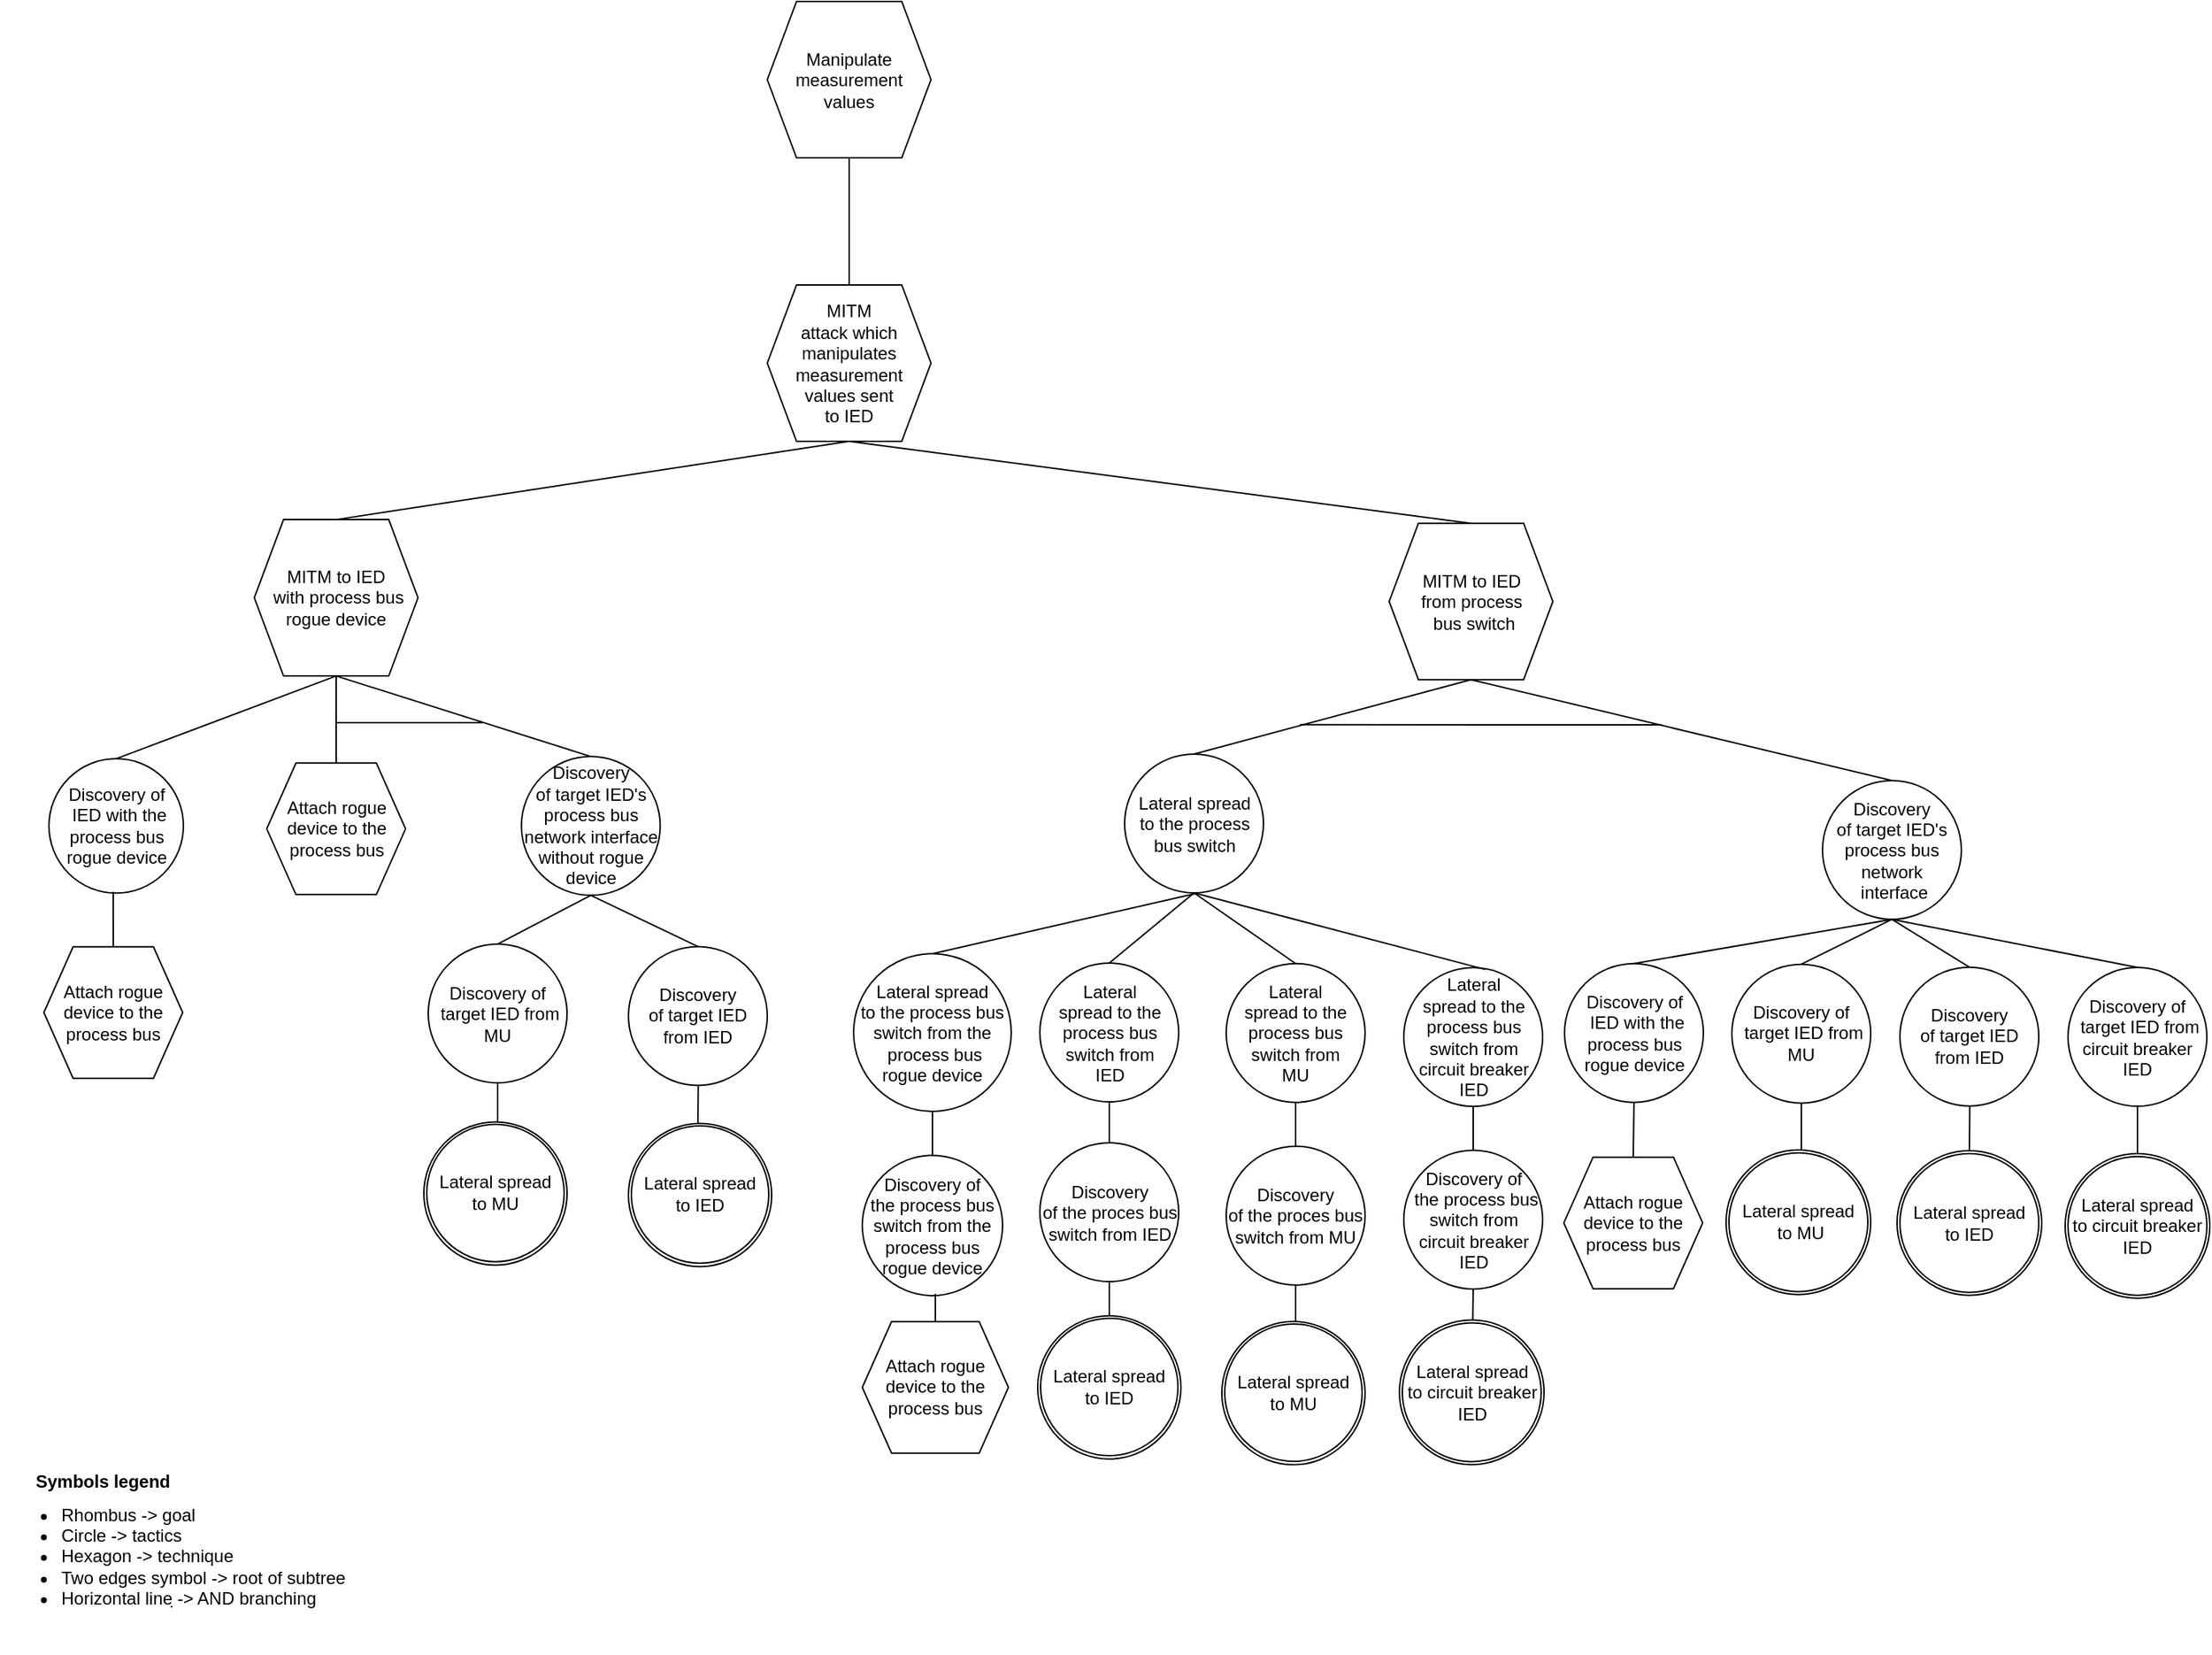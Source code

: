 <mxfile version="16.1.2" type="device"><diagram id="xbHYeiGO_CIbIeRIyyaW" name="Page-1"><mxGraphModel dx="1422" dy="905" grid="1" gridSize="10" guides="1" tooltips="1" connect="1" arrows="1" fold="1" page="1" pageScale="1" pageWidth="850" pageHeight="1100" math="0" shadow="0"><root><mxCell id="0"/><mxCell id="1" parent="0"/><mxCell id="wtVYRI3SUd-ezpo1nf6T-11" value="" style="endArrow=none;html=1;rounded=0;exitX=0.5;exitY=0;exitDx=0;exitDy=0;entryX=0.5;entryY=1;entryDx=0;entryDy=0;" parent="1" source="nbdmeN9ukbkjmMOt9uIb-2" target="nbdmeN9ukbkjmMOt9uIb-6" edge="1"><mxGeometry width="50" height="50" relative="1" as="geometry"><mxPoint x="380.21" y="93" as="sourcePoint"/><mxPoint x="680" y="120" as="targetPoint"/><Array as="points"/></mxGeometry></mxCell><mxCell id="wtVYRI3SUd-ezpo1nf6T-13" value="" style="endArrow=none;html=1;rounded=0;entryX=0.5;entryY=0;entryDx=0;entryDy=0;exitX=0.5;exitY=1;exitDx=0;exitDy=0;" parent="1" source="nbdmeN9ukbkjmMOt9uIb-2" target="2dhj_4RlpSU6l_lUr5A2-22" edge="1"><mxGeometry width="50" height="50" relative="1" as="geometry"><mxPoint x="914" y="326.78" as="sourcePoint"/><mxPoint x="124.5" y="407.24" as="targetPoint"/></mxGeometry></mxCell><mxCell id="nbdmeN9ukbkjmMOt9uIb-2" value="MITM &lt;br&gt;attack which manipulates measurement values sent&lt;br&gt;to IED" style="shape=hexagon;perimeter=hexagonPerimeter2;whiteSpace=wrap;html=1;fixedSize=1;" parent="1" vertex="1"><mxGeometry x="875" y="204" width="112" height="107" as="geometry"/></mxCell><mxCell id="nbdmeN9ukbkjmMOt9uIb-6" value="Manipulate measurement values" style="shape=hexagon;perimeter=hexagonPerimeter2;whiteSpace=wrap;html=1;fixedSize=1;" parent="1" vertex="1"><mxGeometry x="875" y="10" width="112" height="107" as="geometry"/></mxCell><mxCell id="XJ2tN9Py6yjStrmt5Zez-8" value="Attach rogue device to the process bus" style="shape=hexagon;perimeter=hexagonPerimeter2;whiteSpace=wrap;html=1;fixedSize=1;" parent="1" vertex="1"><mxGeometry x="380" y="656.86" width="95" height="90" as="geometry"/></mxCell><mxCell id="XJ2tN9Py6yjStrmt5Zez-12" value="Discovery of&lt;br&gt;&amp;nbsp;IED with the process bus rogue device" style="ellipse;whiteSpace=wrap;html=1;aspect=fixed;" parent="1" vertex="1"><mxGeometry x="383.5" y="528.17" width="92" height="92" as="geometry"/></mxCell><mxCell id="XJ2tN9Py6yjStrmt5Zez-13" value="" style="endArrow=none;html=1;rounded=0;entryX=0.5;entryY=0;entryDx=0;entryDy=0;exitX=0.44;exitY=0.99;exitDx=0;exitDy=0;exitPerimeter=0;" parent="1" target="XJ2tN9Py6yjStrmt5Zez-8" edge="1"><mxGeometry width="50" height="50" relative="1" as="geometry"><mxPoint x="427.48" y="619.25" as="sourcePoint"/><mxPoint x="51.5" y="821.37" as="targetPoint"/><Array as="points"/></mxGeometry></mxCell><mxCell id="4epFLDLlx2omxAIllbZk-19" value="" style="endArrow=none;html=1;rounded=0;exitX=0.5;exitY=1;exitDx=0;exitDy=0;" parent="1" source="4epFLDLlx2omxAIllbZk-30" edge="1"><mxGeometry width="50" height="50" relative="1" as="geometry"><mxPoint x="1076.25" y="897.52" as="sourcePoint"/><mxPoint x="1109" y="914.27" as="targetPoint"/><Array as="points"/></mxGeometry></mxCell><mxCell id="4epFLDLlx2omxAIllbZk-30" value="Discovery&lt;br&gt;of the proces bus switch from IED" style="ellipse;whiteSpace=wrap;html=1;aspect=fixed;" parent="1" vertex="1"><mxGeometry x="1061.5" y="791.02" width="95" height="95" as="geometry"/></mxCell><mxCell id="4epFLDLlx2omxAIllbZk-31" value="Lateral&lt;br&gt;&amp;nbsp;spread to the&amp;nbsp;&lt;br&gt;process bus switch from &lt;br&gt;IED" style="ellipse;whiteSpace=wrap;html=1;aspect=fixed;" parent="1" vertex="1"><mxGeometry x="1061.5" y="668.02" width="95" height="95" as="geometry"/></mxCell><mxCell id="4epFLDLlx2omxAIllbZk-32" value="" style="endArrow=none;html=1;rounded=0;entryX=0.5;entryY=1;entryDx=0;entryDy=0;" parent="1" source="4epFLDLlx2omxAIllbZk-30" target="4epFLDLlx2omxAIllbZk-31" edge="1"><mxGeometry width="50" height="50" relative="1" as="geometry"><mxPoint x="1109.5" y="788.52" as="sourcePoint"/><mxPoint x="850.88" y="800.02" as="targetPoint"/><Array as="points"/></mxGeometry></mxCell><mxCell id="4epFLDLlx2omxAIllbZk-35" value="" style="endArrow=none;html=1;rounded=0;exitX=0.5;exitY=1;exitDx=0;exitDy=0;entryX=0.5;entryY=0;entryDx=0;entryDy=0;" parent="1" source="nbdmeN9ukbkjmMOt9uIb-2" target="2dhj_4RlpSU6l_lUr5A2-23" edge="1"><mxGeometry width="50" height="50" relative="1" as="geometry"><mxPoint x="312.25" y="336.77" as="sourcePoint"/><mxPoint x="515" y="368.77" as="targetPoint"/></mxGeometry></mxCell><mxCell id="4epFLDLlx2omxAIllbZk-69" value="" style="endArrow=none;html=1;rounded=0;entryX=0.5;entryY=0;entryDx=0;entryDy=0;" parent="1" edge="1"><mxGeometry width="50" height="50" relative="1" as="geometry"><mxPoint x="1697.75" y="766.35" as="sourcePoint"/><mxPoint x="1697.5" y="795.85" as="targetPoint"/></mxGeometry></mxCell><mxCell id="4epFLDLlx2omxAIllbZk-72" value="Discovery&lt;br&gt;of target IED's process bus network&lt;br&gt;&amp;nbsp;interface" style="ellipse;whiteSpace=wrap;html=1;aspect=fixed;" parent="1" vertex="1"><mxGeometry x="1597" y="543.11" width="95" height="95" as="geometry"/></mxCell><mxCell id="puCEinSCBBNn_CZ7KbqS-37" value="" style="endArrow=none;html=1;rounded=0;exitX=0.5;exitY=0;exitDx=0;exitDy=0;entryX=0.5;entryY=1;entryDx=0;entryDy=0;" parent="1" source="4epFLDLlx2omxAIllbZk-72" target="2dhj_4RlpSU6l_lUr5A2-23" edge="1"><mxGeometry width="50" height="50" relative="1" as="geometry"><mxPoint x="1480.25" y="638.55" as="sourcePoint"/><mxPoint x="1816.5" y="496.88" as="targetPoint"/></mxGeometry></mxCell><mxCell id="puCEinSCBBNn_CZ7KbqS-38" value="" style="endArrow=none;html=1;rounded=0;entryX=0.5;entryY=1;entryDx=0;entryDy=0;exitX=0.5;exitY=0;exitDx=0;exitDy=0;" parent="1" source="4epFLDLlx2omxAIllbZk-31" target="2dhj_4RlpSU6l_lUr5A2-18" edge="1"><mxGeometry width="50" height="50" relative="1" as="geometry"><mxPoint x="1090" y="775.6" as="sourcePoint"/><mxPoint x="1080" y="611.1" as="targetPoint"/><Array as="points"/></mxGeometry></mxCell><mxCell id="puCEinSCBBNn_CZ7KbqS-49" value="" style="endArrow=none;html=1;rounded=0;exitX=0.5;exitY=1;exitDx=0;exitDy=0;entryX=0.5;entryY=0;entryDx=0;entryDy=0;" parent="1" source="2dhj_4RlpSU6l_lUr5A2-23" target="2dhj_4RlpSU6l_lUr5A2-18" edge="1"><mxGeometry width="50" height="50" relative="1" as="geometry"><mxPoint x="1274.5" y="470.02" as="sourcePoint"/><mxPoint x="1328" y="515.15" as="targetPoint"/><Array as="points"/></mxGeometry></mxCell><mxCell id="hAzzsJFHmQovH9H9Egom-1" value="Discovery&lt;br&gt;of target IED from IED" style="ellipse;whiteSpace=wrap;html=1;aspect=fixed;" parent="1" vertex="1"><mxGeometry x="1650" y="670.85" width="95" height="95" as="geometry"/></mxCell><mxCell id="hAzzsJFHmQovH9H9Egom-2" value="" style="endArrow=none;html=1;rounded=0;entryX=0.5;entryY=0;entryDx=0;entryDy=0;exitX=0.5;exitY=1;exitDx=0;exitDy=0;" parent="1" source="4epFLDLlx2omxAIllbZk-72" target="hAzzsJFHmQovH9H9Egom-1" edge="1"><mxGeometry width="50" height="50" relative="1" as="geometry"><mxPoint x="1580" y="650.66" as="sourcePoint"/><mxPoint x="1576.5" y="625.04" as="targetPoint"/></mxGeometry></mxCell><mxCell id="hAzzsJFHmQovH9H9Egom-12" value="Discovery of&lt;br&gt;&amp;nbsp;target IED from MU" style="ellipse;whiteSpace=wrap;html=1;aspect=fixed;" parent="1" vertex="1"><mxGeometry x="1535" y="668.85" width="95" height="95" as="geometry"/></mxCell><mxCell id="hAzzsJFHmQovH9H9Egom-13" value="" style="endArrow=none;html=1;rounded=0;entryX=0.5;entryY=1;entryDx=0;entryDy=0;" parent="1" target="hAzzsJFHmQovH9H9Egom-12" edge="1"><mxGeometry width="50" height="50" relative="1" as="geometry"><mxPoint x="1582.5" y="795.85" as="sourcePoint"/><mxPoint x="1595" y="759.35" as="targetPoint"/><Array as="points"/></mxGeometry></mxCell><mxCell id="hAzzsJFHmQovH9H9Egom-14" value="" style="endArrow=none;html=1;rounded=0;entryX=0.5;entryY=0;entryDx=0;entryDy=0;exitX=0.5;exitY=1;exitDx=0;exitDy=0;" parent="1" source="4epFLDLlx2omxAIllbZk-72" target="hAzzsJFHmQovH9H9Egom-12" edge="1"><mxGeometry width="50" height="50" relative="1" as="geometry"><mxPoint x="1520.5" y="640.66" as="sourcePoint"/><mxPoint x="1606" y="630.54" as="targetPoint"/></mxGeometry></mxCell><mxCell id="hAzzsJFHmQovH9H9Egom-15" value="" style="endArrow=none;html=1;rounded=0;" parent="1" edge="1"><mxGeometry width="50" height="50" relative="1" as="geometry"><mxPoint x="1239.5" y="504.88" as="sourcePoint"/><mxPoint x="1487" y="505" as="targetPoint"/></mxGeometry></mxCell><mxCell id="-p3bPlseEiRCEJ5lkALB-13" value="" style="endArrow=none;html=1;rounded=0;entryX=0.5;entryY=0;entryDx=0;entryDy=0;exitX=0.5;exitY=1;exitDx=0;exitDy=0;" parent="1" source="4epFLDLlx2omxAIllbZk-72" target="-p3bPlseEiRCEJ5lkALB-16" edge="1"><mxGeometry width="50" height="50" relative="1" as="geometry"><mxPoint x="1582" y="650.66" as="sourcePoint"/><mxPoint x="1467.25" y="676.85" as="targetPoint"/></mxGeometry></mxCell><mxCell id="-p3bPlseEiRCEJ5lkALB-14" value="Attach rogue device to the process bus" style="shape=hexagon;perimeter=hexagonPerimeter2;whiteSpace=wrap;html=1;fixedSize=1;" parent="1" vertex="1"><mxGeometry x="1420" y="800.85" width="95" height="90" as="geometry"/></mxCell><mxCell id="-p3bPlseEiRCEJ5lkALB-15" value="" style="endArrow=none;html=1;rounded=0;entryX=0.5;entryY=0;entryDx=0;entryDy=0;exitX=0.5;exitY=1;exitDx=0;exitDy=0;" parent="1" source="-p3bPlseEiRCEJ5lkALB-16" target="-p3bPlseEiRCEJ5lkALB-14" edge="1"><mxGeometry width="50" height="50" relative="1" as="geometry"><mxPoint x="1467.25" y="972.85" as="sourcePoint"/><mxPoint x="1447.25" y="1012.85" as="targetPoint"/></mxGeometry></mxCell><mxCell id="-p3bPlseEiRCEJ5lkALB-16" value="Discovery of&lt;br&gt;&amp;nbsp;IED with the process bus rogue device" style="ellipse;whiteSpace=wrap;html=1;aspect=fixed;" parent="1" vertex="1"><mxGeometry x="1420.5" y="668.35" width="95" height="95" as="geometry"/></mxCell><mxCell id="2dhj_4RlpSU6l_lUr5A2-2" value="" style="endArrow=none;html=1;rounded=0;exitX=0.5;exitY=1;exitDx=0;exitDy=0;" parent="1" source="2dhj_4RlpSU6l_lUr5A2-6" edge="1"><mxGeometry width="50" height="50" relative="1" as="geometry"><mxPoint x="1203.75" y="897.85" as="sourcePoint"/><mxPoint x="1236.5" y="914.6" as="targetPoint"/><Array as="points"/></mxGeometry></mxCell><mxCell id="2dhj_4RlpSU6l_lUr5A2-6" value="Discovery&lt;br&gt;of the proces bus switch from MU" style="ellipse;whiteSpace=wrap;html=1;aspect=fixed;" parent="1" vertex="1"><mxGeometry x="1189" y="793.35" width="95" height="95" as="geometry"/></mxCell><mxCell id="2dhj_4RlpSU6l_lUr5A2-7" value="Lateral&lt;br&gt;&amp;nbsp;spread to the&amp;nbsp;&lt;br&gt;process bus switch from &lt;br&gt;MU" style="ellipse;whiteSpace=wrap;html=1;aspect=fixed;" parent="1" vertex="1"><mxGeometry x="1189" y="668.35" width="95" height="95" as="geometry"/></mxCell><mxCell id="2dhj_4RlpSU6l_lUr5A2-8" value="" style="endArrow=none;html=1;rounded=0;entryX=0.5;entryY=1;entryDx=0;entryDy=0;" parent="1" source="2dhj_4RlpSU6l_lUr5A2-6" target="2dhj_4RlpSU6l_lUr5A2-7" edge="1"><mxGeometry width="50" height="50" relative="1" as="geometry"><mxPoint x="1237" y="788.85" as="sourcePoint"/><mxPoint x="978.38" y="800.35" as="targetPoint"/><Array as="points"/></mxGeometry></mxCell><mxCell id="2dhj_4RlpSU6l_lUr5A2-10" value="" style="endArrow=none;html=1;rounded=0;entryX=0.5;entryY=1;entryDx=0;entryDy=0;exitX=0.5;exitY=0;exitDx=0;exitDy=0;" parent="1" source="2dhj_4RlpSU6l_lUr5A2-7" target="2dhj_4RlpSU6l_lUr5A2-18" edge="1"><mxGeometry width="50" height="50" relative="1" as="geometry"><mxPoint x="1168.5" y="721.08" as="sourcePoint"/><mxPoint x="1167.5" y="680.76" as="targetPoint"/><Array as="points"/></mxGeometry></mxCell><mxCell id="2dhj_4RlpSU6l_lUr5A2-18" value="Lateral spread &lt;br&gt;to the process bus switch" style="ellipse;whiteSpace=wrap;html=1;aspect=fixed;" parent="1" vertex="1"><mxGeometry x="1119.5" y="525.0" width="95" height="95" as="geometry"/></mxCell><mxCell id="2dhj_4RlpSU6l_lUr5A2-21" value="" style="endArrow=none;html=1;rounded=0;entryX=0.5;entryY=0;entryDx=0;entryDy=0;exitX=0.5;exitY=1;exitDx=0;exitDy=0;" parent="1" source="2dhj_4RlpSU6l_lUr5A2-22" target="XJ2tN9Py6yjStrmt5Zez-12" edge="1"><mxGeometry width="50" height="50" relative="1" as="geometry"><mxPoint x="575.5" y="595.97" as="sourcePoint"/><mxPoint x="661.25" y="738.0" as="targetPoint"/></mxGeometry></mxCell><mxCell id="2dhj_4RlpSU6l_lUr5A2-22" value="MITM to IED&lt;br&gt;&amp;nbsp;with process bus rogue device" style="shape=hexagon;perimeter=hexagonPerimeter2;whiteSpace=wrap;html=1;fixedSize=1;" parent="1" vertex="1"><mxGeometry x="524" y="364.56" width="112" height="107" as="geometry"/></mxCell><mxCell id="2dhj_4RlpSU6l_lUr5A2-23" value="MITM to IED &lt;br&gt;from process&lt;br&gt;&amp;nbsp;bus switch" style="shape=hexagon;perimeter=hexagonPerimeter2;whiteSpace=wrap;html=1;fixedSize=1;" parent="1" vertex="1"><mxGeometry x="1300.5" y="367.1" width="112" height="107" as="geometry"/></mxCell><mxCell id="VsqYd4zWUFWY-cEYZpS1-10" value="" style="endArrow=none;html=1;rounded=0;exitX=0.5;exitY=1;exitDx=0;exitDy=0;entryX=0.5;entryY=0;entryDx=0;entryDy=0;" parent="1" source="2dhj_4RlpSU6l_lUr5A2-22" target="VsqYd4zWUFWY-cEYZpS1-13" edge="1"><mxGeometry width="50" height="50" relative="1" as="geometry"><mxPoint x="664.5" y="486.27" as="sourcePoint"/><mxPoint x="576" y="603.73" as="targetPoint"/></mxGeometry></mxCell><mxCell id="VsqYd4zWUFWY-cEYZpS1-11" value="" style="endArrow=none;html=1;rounded=0;exitX=0.5;exitY=1;exitDx=0;exitDy=0;entryX=0.5;entryY=0;entryDx=0;entryDy=0;" parent="1" source="2dhj_4RlpSU6l_lUr5A2-22" target="Wc3BPldIsUcrUfqzeBYM-59" edge="1"><mxGeometry width="50" height="50" relative="1" as="geometry"><mxPoint x="664.5" y="486.27" as="sourcePoint"/><mxPoint x="699" y="779.28" as="targetPoint"/></mxGeometry></mxCell><mxCell id="VsqYd4zWUFWY-cEYZpS1-12" value="" style="endArrow=none;html=1;rounded=0;" parent="1" edge="1"><mxGeometry width="50" height="50" relative="1" as="geometry"><mxPoint x="579.5" y="503.47" as="sourcePoint"/><mxPoint x="680" y="503.46" as="targetPoint"/><Array as="points"/></mxGeometry></mxCell><mxCell id="VsqYd4zWUFWY-cEYZpS1-13" value="Attach rogue device to the process bus" style="shape=hexagon;perimeter=hexagonPerimeter2;whiteSpace=wrap;html=1;fixedSize=1;" parent="1" vertex="1"><mxGeometry x="532.5" y="531.17" width="95" height="90" as="geometry"/></mxCell><mxCell id="Wc3BPldIsUcrUfqzeBYM-58" value="" style="endArrow=none;html=1;rounded=0;entryX=0.5;entryY=0;entryDx=0;entryDy=0;" parent="1" edge="1"><mxGeometry width="50" height="50" relative="1" as="geometry"><mxPoint x="827.75" y="752.2" as="sourcePoint"/><mxPoint x="827.5" y="782.7" as="targetPoint"/></mxGeometry></mxCell><mxCell id="Wc3BPldIsUcrUfqzeBYM-59" value="Discovery&lt;br&gt;of target IED's process bus network interface without rogue device" style="ellipse;whiteSpace=wrap;html=1;aspect=fixed;" parent="1" vertex="1"><mxGeometry x="706.75" y="526.67" width="95" height="95" as="geometry"/></mxCell><mxCell id="Wc3BPldIsUcrUfqzeBYM-60" value="Discovery&lt;br&gt;of target IED from IED" style="ellipse;whiteSpace=wrap;html=1;aspect=fixed;" parent="1" vertex="1"><mxGeometry x="780" y="656.7" width="95" height="95" as="geometry"/></mxCell><mxCell id="Wc3BPldIsUcrUfqzeBYM-61" value="" style="endArrow=none;html=1;rounded=0;entryX=0.5;entryY=0;entryDx=0;entryDy=0;exitX=0.5;exitY=1;exitDx=0;exitDy=0;" parent="1" source="Wc3BPldIsUcrUfqzeBYM-59" target="Wc3BPldIsUcrUfqzeBYM-60" edge="1"><mxGeometry width="50" height="50" relative="1" as="geometry"><mxPoint x="753.5" y="678.65" as="sourcePoint"/><mxPoint x="750" y="653.03" as="targetPoint"/></mxGeometry></mxCell><mxCell id="Wc3BPldIsUcrUfqzeBYM-71" value="Discovery of&lt;br&gt;&amp;nbsp;target IED from MU" style="ellipse;whiteSpace=wrap;html=1;aspect=fixed;" parent="1" vertex="1"><mxGeometry x="643" y="655.03" width="95" height="95" as="geometry"/></mxCell><mxCell id="Wc3BPldIsUcrUfqzeBYM-72" value="" style="endArrow=none;html=1;rounded=0;entryX=0.5;entryY=1;entryDx=0;entryDy=0;" parent="1" target="Wc3BPldIsUcrUfqzeBYM-71" edge="1"><mxGeometry width="50" height="50" relative="1" as="geometry"><mxPoint x="690.5" y="782.03" as="sourcePoint"/><mxPoint x="703" y="745.53" as="targetPoint"/><Array as="points"/></mxGeometry></mxCell><mxCell id="Wc3BPldIsUcrUfqzeBYM-73" value="" style="endArrow=none;html=1;rounded=0;entryX=0.5;entryY=0;entryDx=0;entryDy=0;exitX=0.5;exitY=1;exitDx=0;exitDy=0;" parent="1" source="Wc3BPldIsUcrUfqzeBYM-59" target="Wc3BPldIsUcrUfqzeBYM-71" edge="1"><mxGeometry width="50" height="50" relative="1" as="geometry"><mxPoint x="694" y="668.65" as="sourcePoint"/><mxPoint x="779.5" y="658.53" as="targetPoint"/></mxGeometry></mxCell><mxCell id="D7rPpnNwgxipxdSlEya6-108" value="Discovery of&lt;br&gt;&amp;nbsp;target IED from circuit breaker IED" style="ellipse;whiteSpace=wrap;html=1;aspect=fixed;" parent="1" vertex="1"><mxGeometry x="1765" y="671.02" width="95" height="95" as="geometry"/></mxCell><mxCell id="D7rPpnNwgxipxdSlEya6-110" value="" style="endArrow=none;html=1;rounded=0;entryX=0.5;entryY=0;entryDx=0;entryDy=0;exitX=0.5;exitY=1;exitDx=0;exitDy=0;" parent="1" source="4epFLDLlx2omxAIllbZk-72" target="D7rPpnNwgxipxdSlEya6-108" edge="1"><mxGeometry width="50" height="50" relative="1" as="geometry"><mxPoint x="1637" y="635.63" as="sourcePoint"/><mxPoint x="1602.5" y="682.02" as="targetPoint"/></mxGeometry></mxCell><mxCell id="D7rPpnNwgxipxdSlEya6-112" value="" style="endArrow=none;html=1;rounded=0;exitX=0.5;exitY=1;exitDx=0;exitDy=0;" parent="1" source="D7rPpnNwgxipxdSlEya6-116" target="GX_PPhYbI8J3UPjB_SaM-11" edge="1"><mxGeometry width="50" height="50" relative="1" as="geometry"><mxPoint x="1325.25" y="900.6" as="sourcePoint"/><mxPoint x="1318" y="905.92" as="targetPoint"/><Array as="points"/></mxGeometry></mxCell><mxCell id="D7rPpnNwgxipxdSlEya6-116" value="Discovery of&lt;br&gt;&amp;nbsp;the process&amp;nbsp;bus switch from circuit breaker IED" style="ellipse;whiteSpace=wrap;html=1;aspect=fixed;" parent="1" vertex="1"><mxGeometry x="1310.5" y="796.1" width="95" height="95" as="geometry"/></mxCell><mxCell id="D7rPpnNwgxipxdSlEya6-117" value="Lateral&lt;br&gt;&amp;nbsp;spread to the&amp;nbsp;&lt;br&gt;process bus switch from &lt;br&gt;circuit breaker IED" style="ellipse;whiteSpace=wrap;html=1;aspect=fixed;" parent="1" vertex="1"><mxGeometry x="1310.5" y="671.1" width="95" height="95" as="geometry"/></mxCell><mxCell id="D7rPpnNwgxipxdSlEya6-118" value="" style="endArrow=none;html=1;rounded=0;entryX=0.5;entryY=1;entryDx=0;entryDy=0;" parent="1" source="D7rPpnNwgxipxdSlEya6-116" target="D7rPpnNwgxipxdSlEya6-117" edge="1"><mxGeometry width="50" height="50" relative="1" as="geometry"><mxPoint x="1358.5" y="791.6" as="sourcePoint"/><mxPoint x="1099.88" y="803.1" as="targetPoint"/><Array as="points"/></mxGeometry></mxCell><mxCell id="D7rPpnNwgxipxdSlEya6-119" value="" style="endArrow=none;html=1;rounded=0;exitX=0.589;exitY=0.014;exitDx=0;exitDy=0;exitPerimeter=0;entryX=0.5;entryY=1;entryDx=0;entryDy=0;" parent="1" source="D7rPpnNwgxipxdSlEya6-117" target="2dhj_4RlpSU6l_lUr5A2-18" edge="1"><mxGeometry width="50" height="50" relative="1" as="geometry"><mxPoint x="1230" y="655.83" as="sourcePoint"/><mxPoint x="1166.5" y="603.23" as="targetPoint"/><Array as="points"/></mxGeometry></mxCell><mxCell id="nnAlRG95ZI68r86UXwVI-1" value="&lt;font style=&quot;font-size: 12px&quot;&gt;Symbols legend&lt;/font&gt;" style="text;strokeColor=none;fillColor=none;html=1;fontSize=24;fontStyle=1;verticalAlign=middle;align=center;" parent="1" vertex="1"><mxGeometry x="370" y="999.23" width="100" height="40" as="geometry"/></mxCell><mxCell id="nnAlRG95ZI68r86UXwVI-2" value="&lt;ul&gt;&lt;li&gt;&lt;span&gt;Rhombus -&amp;gt; goal&lt;/span&gt;&lt;/li&gt;&lt;li&gt;&lt;span&gt;Circle -&amp;gt; tactics&lt;/span&gt;&lt;br&gt;&lt;/li&gt;&lt;li&gt;Hexagon -&amp;gt; technique&lt;/li&gt;&lt;li&gt;Two edges symbol -&amp;gt; root of subtree&lt;/li&gt;&lt;li&gt;Horizontal line&amp;nbsp;̣-&amp;gt; AND branching&lt;/li&gt;&lt;/ul&gt;" style="text;strokeColor=none;fillColor=none;html=1;whiteSpace=wrap;verticalAlign=middle;overflow=hidden;fontSize=12;" parent="1" vertex="1"><mxGeometry x="350" y="1008.23" width="256" height="132" as="geometry"/></mxCell><mxCell id="GX_PPhYbI8J3UPjB_SaM-2" value="" style="ellipse;whiteSpace=wrap;html=1;aspect=fixed;" parent="1" vertex="1"><mxGeometry x="640" y="776.7" width="98" height="98" as="geometry"/></mxCell><mxCell id="GX_PPhYbI8J3UPjB_SaM-3" value="&lt;span&gt;Lateral spread&lt;/span&gt;&lt;br&gt;&lt;span&gt;to MU&lt;/span&gt;" style="ellipse;whiteSpace=wrap;html=1;aspect=fixed;" parent="1" vertex="1"><mxGeometry x="642" y="778.4" width="94" height="94" as="geometry"/></mxCell><mxCell id="GX_PPhYbI8J3UPjB_SaM-4" value="" style="ellipse;whiteSpace=wrap;html=1;aspect=fixed;" parent="1" vertex="1"><mxGeometry x="780" y="777.7" width="98" height="98" as="geometry"/></mxCell><mxCell id="GX_PPhYbI8J3UPjB_SaM-5" value="&lt;span&gt;Lateral spread&lt;/span&gt;&lt;br&gt;&lt;span&gt;to IED&lt;/span&gt;" style="ellipse;whiteSpace=wrap;html=1;aspect=fixed;" parent="1" vertex="1"><mxGeometry x="782" y="779.4" width="94" height="94" as="geometry"/></mxCell><mxCell id="GX_PPhYbI8J3UPjB_SaM-6" value="" style="ellipse;whiteSpace=wrap;html=1;aspect=fixed;" parent="1" vertex="1"><mxGeometry x="1060" y="909.39" width="98" height="98" as="geometry"/></mxCell><mxCell id="GX_PPhYbI8J3UPjB_SaM-7" value="&lt;span&gt;Lateral spread&lt;/span&gt;&lt;br&gt;&lt;span&gt;to IED&lt;/span&gt;" style="ellipse;whiteSpace=wrap;html=1;aspect=fixed;" parent="1" vertex="1"><mxGeometry x="1062" y="911.09" width="94" height="94" as="geometry"/></mxCell><mxCell id="GX_PPhYbI8J3UPjB_SaM-8" value="" style="ellipse;whiteSpace=wrap;html=1;aspect=fixed;" parent="1" vertex="1"><mxGeometry x="1186" y="913.3" width="98" height="98" as="geometry"/></mxCell><mxCell id="GX_PPhYbI8J3UPjB_SaM-9" value="&lt;span&gt;Lateral spread&lt;/span&gt;&lt;br&gt;&lt;span&gt;to MU&lt;/span&gt;" style="ellipse;whiteSpace=wrap;html=1;aspect=fixed;" parent="1" vertex="1"><mxGeometry x="1188" y="915" width="94" height="94" as="geometry"/></mxCell><mxCell id="GX_PPhYbI8J3UPjB_SaM-10" value="" style="ellipse;whiteSpace=wrap;html=1;aspect=fixed;" parent="1" vertex="1"><mxGeometry x="1307.5" y="912.23" width="99" height="99" as="geometry"/></mxCell><mxCell id="GX_PPhYbI8J3UPjB_SaM-11" value="&lt;span&gt;Lateral spread&lt;/span&gt;&lt;br&gt;&lt;span&gt;to circuit breaker IED&lt;/span&gt;" style="ellipse;whiteSpace=wrap;html=1;aspect=fixed;" parent="1" vertex="1"><mxGeometry x="1309.5" y="914.23" width="95" height="95" as="geometry"/></mxCell><mxCell id="GX_PPhYbI8J3UPjB_SaM-12" value="" style="endArrow=none;html=1;rounded=0;exitX=0.5;exitY=1;exitDx=0;exitDy=0;" parent="1" source="D7rPpnNwgxipxdSlEya6-108" target="GX_PPhYbI8J3UPjB_SaM-14" edge="1"><mxGeometry width="50" height="50" relative="1" as="geometry"><mxPoint x="1797.5" y="781.67" as="sourcePoint"/><mxPoint x="1774.5" y="785.54" as="targetPoint"/><Array as="points"/></mxGeometry></mxCell><mxCell id="GX_PPhYbI8J3UPjB_SaM-13" value="" style="ellipse;whiteSpace=wrap;html=1;aspect=fixed;" parent="1" vertex="1"><mxGeometry x="1763" y="798.35" width="99" height="99" as="geometry"/></mxCell><mxCell id="GX_PPhYbI8J3UPjB_SaM-14" value="&lt;span&gt;Lateral spread&lt;/span&gt;&lt;br&gt;&lt;span&gt;to circuit breaker IED&lt;/span&gt;" style="ellipse;whiteSpace=wrap;html=1;aspect=fixed;" parent="1" vertex="1"><mxGeometry x="1765" y="800.35" width="95" height="95" as="geometry"/></mxCell><mxCell id="GX_PPhYbI8J3UPjB_SaM-15" value="" style="ellipse;whiteSpace=wrap;html=1;aspect=fixed;" parent="1" vertex="1"><mxGeometry x="1648" y="796.35" width="99" height="99" as="geometry"/></mxCell><mxCell id="GX_PPhYbI8J3UPjB_SaM-16" value="&lt;span&gt;Lateral spread&lt;/span&gt;&lt;br&gt;&lt;span&gt;to IED&lt;/span&gt;" style="ellipse;whiteSpace=wrap;html=1;aspect=fixed;" parent="1" vertex="1"><mxGeometry x="1650" y="798.35" width="95" height="95" as="geometry"/></mxCell><mxCell id="GX_PPhYbI8J3UPjB_SaM-17" value="" style="ellipse;whiteSpace=wrap;html=1;aspect=fixed;" parent="1" vertex="1"><mxGeometry x="1531" y="795.85" width="99" height="99" as="geometry"/></mxCell><mxCell id="GX_PPhYbI8J3UPjB_SaM-18" value="Lateral spread&lt;br&gt;&amp;nbsp;to MU" style="ellipse;whiteSpace=wrap;html=1;aspect=fixed;" parent="1" vertex="1"><mxGeometry x="1533" y="797.85" width="95" height="95" as="geometry"/></mxCell><mxCell id="8NDEoHt6KhH216qj1KdQ-1" value="" style="endArrow=none;html=1;rounded=0;entryX=0.5;entryY=0;entryDx=0;entryDy=0;" parent="1" target="8NDEoHt6KhH216qj1KdQ-2" edge="1"><mxGeometry width="50" height="50" relative="1" as="geometry"><mxPoint x="1170" y="620" as="sourcePoint"/><mxPoint x="1004" y="852.1" as="targetPoint"/></mxGeometry></mxCell><mxCell id="8NDEoHt6KhH216qj1KdQ-2" value="Lateral spread&lt;br&gt;to the process bus switch from the&lt;br&gt;&amp;nbsp;process bus&lt;br&gt;rogue device" style="ellipse;whiteSpace=wrap;html=1;aspect=fixed;" parent="1" vertex="1"><mxGeometry x="934.07" y="661.59" width="107.85" height="107.85" as="geometry"/></mxCell><mxCell id="8NDEoHt6KhH216qj1KdQ-3" value="Discovery of &lt;br&gt;the process bus switch from the process bus rogue device" style="ellipse;whiteSpace=wrap;html=1;aspect=fixed;" parent="1" vertex="1"><mxGeometry x="940" y="799.57" width="96" height="96" as="geometry"/></mxCell><mxCell id="8NDEoHt6KhH216qj1KdQ-4" value="Attach rogue device to the process bus" style="shape=hexagon;perimeter=hexagonPerimeter2;whiteSpace=wrap;html=1;fixedSize=1;" parent="1" vertex="1"><mxGeometry x="940" y="913.39" width="100" height="90" as="geometry"/></mxCell><mxCell id="8NDEoHt6KhH216qj1KdQ-5" value="" style="endArrow=none;html=1;rounded=0;" parent="1" source="8NDEoHt6KhH216qj1KdQ-4" edge="1"><mxGeometry width="50" height="50" relative="1" as="geometry"><mxPoint x="998" y="687.68" as="sourcePoint"/><mxPoint x="990" y="894.39" as="targetPoint"/><Array as="points"/></mxGeometry></mxCell><mxCell id="8NDEoHt6KhH216qj1KdQ-6" value="" style="endArrow=none;html=1;rounded=0;exitX=0.5;exitY=0;exitDx=0;exitDy=0;entryX=0.5;entryY=1;entryDx=0;entryDy=0;" parent="1" target="8NDEoHt6KhH216qj1KdQ-2" edge="1"><mxGeometry width="50" height="50" relative="1" as="geometry"><mxPoint x="988" y="800.18" as="sourcePoint"/><mxPoint x="970" y="770" as="targetPoint"/><Array as="points"/></mxGeometry></mxCell></root></mxGraphModel></diagram></mxfile>